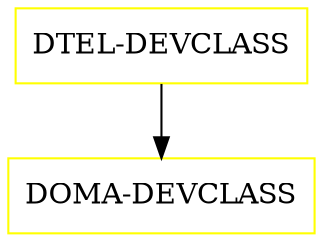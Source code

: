 digraph G {
  "DTEL-DEVCLASS" [shape=box,color=yellow];
  "DOMA-DEVCLASS" [shape=box,color=yellow,URL="./DOMA_DEVCLASS.html"];
  "DTEL-DEVCLASS" -> "DOMA-DEVCLASS";
}
